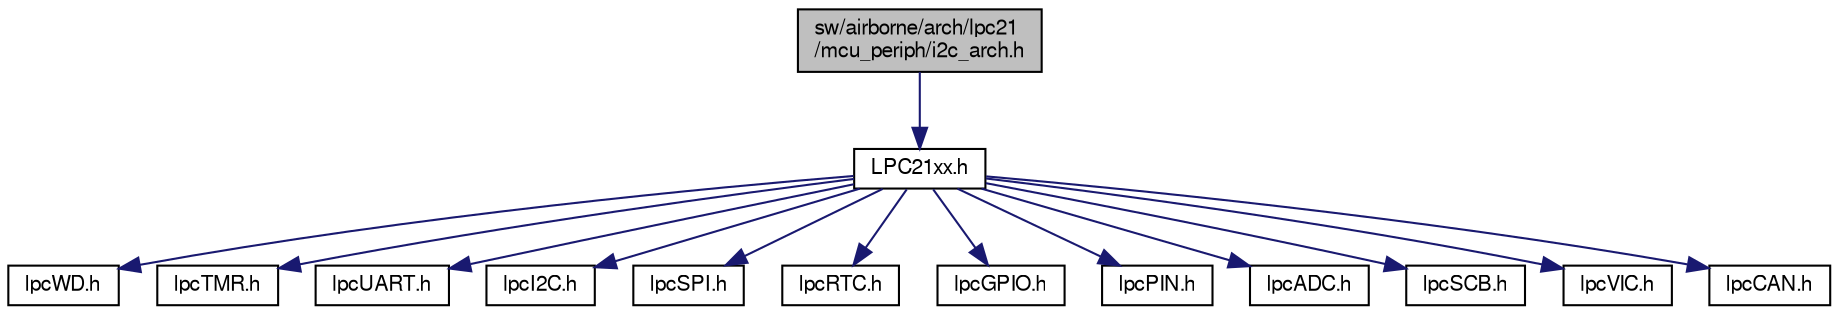 digraph "sw/airborne/arch/lpc21/mcu_periph/i2c_arch.h"
{
  edge [fontname="FreeSans",fontsize="10",labelfontname="FreeSans",labelfontsize="10"];
  node [fontname="FreeSans",fontsize="10",shape=record];
  Node1 [label="sw/airborne/arch/lpc21\l/mcu_periph/i2c_arch.h",height=0.2,width=0.4,color="black", fillcolor="grey75", style="filled", fontcolor="black"];
  Node1 -> Node2 [color="midnightblue",fontsize="10",style="solid",fontname="FreeSans"];
  Node2 [label="LPC21xx.h",height=0.2,width=0.4,color="black", fillcolor="white", style="filled",URL="$LPC21xx_8h.html"];
  Node2 -> Node3 [color="midnightblue",fontsize="10",style="solid",fontname="FreeSans"];
  Node3 [label="lpcWD.h",height=0.2,width=0.4,color="black", fillcolor="white", style="filled",URL="$lpcWD_8h.html"];
  Node2 -> Node4 [color="midnightblue",fontsize="10",style="solid",fontname="FreeSans"];
  Node4 [label="lpcTMR.h",height=0.2,width=0.4,color="black", fillcolor="white", style="filled",URL="$lpcTMR_8h.html"];
  Node2 -> Node5 [color="midnightblue",fontsize="10",style="solid",fontname="FreeSans"];
  Node5 [label="lpcUART.h",height=0.2,width=0.4,color="black", fillcolor="white", style="filled",URL="$lpcUART_8h.html"];
  Node2 -> Node6 [color="midnightblue",fontsize="10",style="solid",fontname="FreeSans"];
  Node6 [label="lpcI2C.h",height=0.2,width=0.4,color="black", fillcolor="white", style="filled",URL="$lpcI2C_8h.html"];
  Node2 -> Node7 [color="midnightblue",fontsize="10",style="solid",fontname="FreeSans"];
  Node7 [label="lpcSPI.h",height=0.2,width=0.4,color="black", fillcolor="white", style="filled",URL="$lpcSPI_8h.html"];
  Node2 -> Node8 [color="midnightblue",fontsize="10",style="solid",fontname="FreeSans"];
  Node8 [label="lpcRTC.h",height=0.2,width=0.4,color="black", fillcolor="white", style="filled",URL="$lpcRTC_8h.html"];
  Node2 -> Node9 [color="midnightblue",fontsize="10",style="solid",fontname="FreeSans"];
  Node9 [label="lpcGPIO.h",height=0.2,width=0.4,color="black", fillcolor="white", style="filled",URL="$lpcGPIO_8h.html"];
  Node2 -> Node10 [color="midnightblue",fontsize="10",style="solid",fontname="FreeSans"];
  Node10 [label="lpcPIN.h",height=0.2,width=0.4,color="black", fillcolor="white", style="filled",URL="$lpcPIN_8h.html"];
  Node2 -> Node11 [color="midnightblue",fontsize="10",style="solid",fontname="FreeSans"];
  Node11 [label="lpcADC.h",height=0.2,width=0.4,color="black", fillcolor="white", style="filled",URL="$lpcADC_8h.html"];
  Node2 -> Node12 [color="midnightblue",fontsize="10",style="solid",fontname="FreeSans"];
  Node12 [label="lpcSCB.h",height=0.2,width=0.4,color="black", fillcolor="white", style="filled",URL="$lpcSCB_8h.html"];
  Node2 -> Node13 [color="midnightblue",fontsize="10",style="solid",fontname="FreeSans"];
  Node13 [label="lpcVIC.h",height=0.2,width=0.4,color="black", fillcolor="white", style="filled",URL="$lpcVIC_8h.html"];
  Node2 -> Node14 [color="midnightblue",fontsize="10",style="solid",fontname="FreeSans"];
  Node14 [label="lpcCAN.h",height=0.2,width=0.4,color="black", fillcolor="white", style="filled",URL="$lpcCAN_8h.html"];
}

